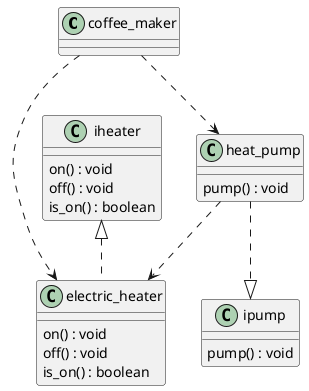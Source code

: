 '
' Copyright (c) 2012-2018 Kris Jusiak (kris at jusiak dot net)
'
' Distributed under the Boost Software License, Version 1.0.
' (See accompanying file LICENSE_1_0.txt or copy at http://www.boost.org/LICENSE_1_0.txt)
'
@startuml coffee_maker.png

"coffee_maker" ..> "electric_heater"
"coffee_maker" ..> "heat_pump"

"iheater" <|.. "electric_heater"
"iheater" : on() : void
"iheater" : off() : void
"iheater" : is_on() : boolean

"electric_heater" : on() : void
"electric_heater" : off() : void
"electric_heater" : is_on() : boolean

"ipump" : pump() : void

"heat_pump" ..> "electric_heater"
"heat_pump" : pump() : void

"heat_pump" ..|> "ipump"

@enduml
